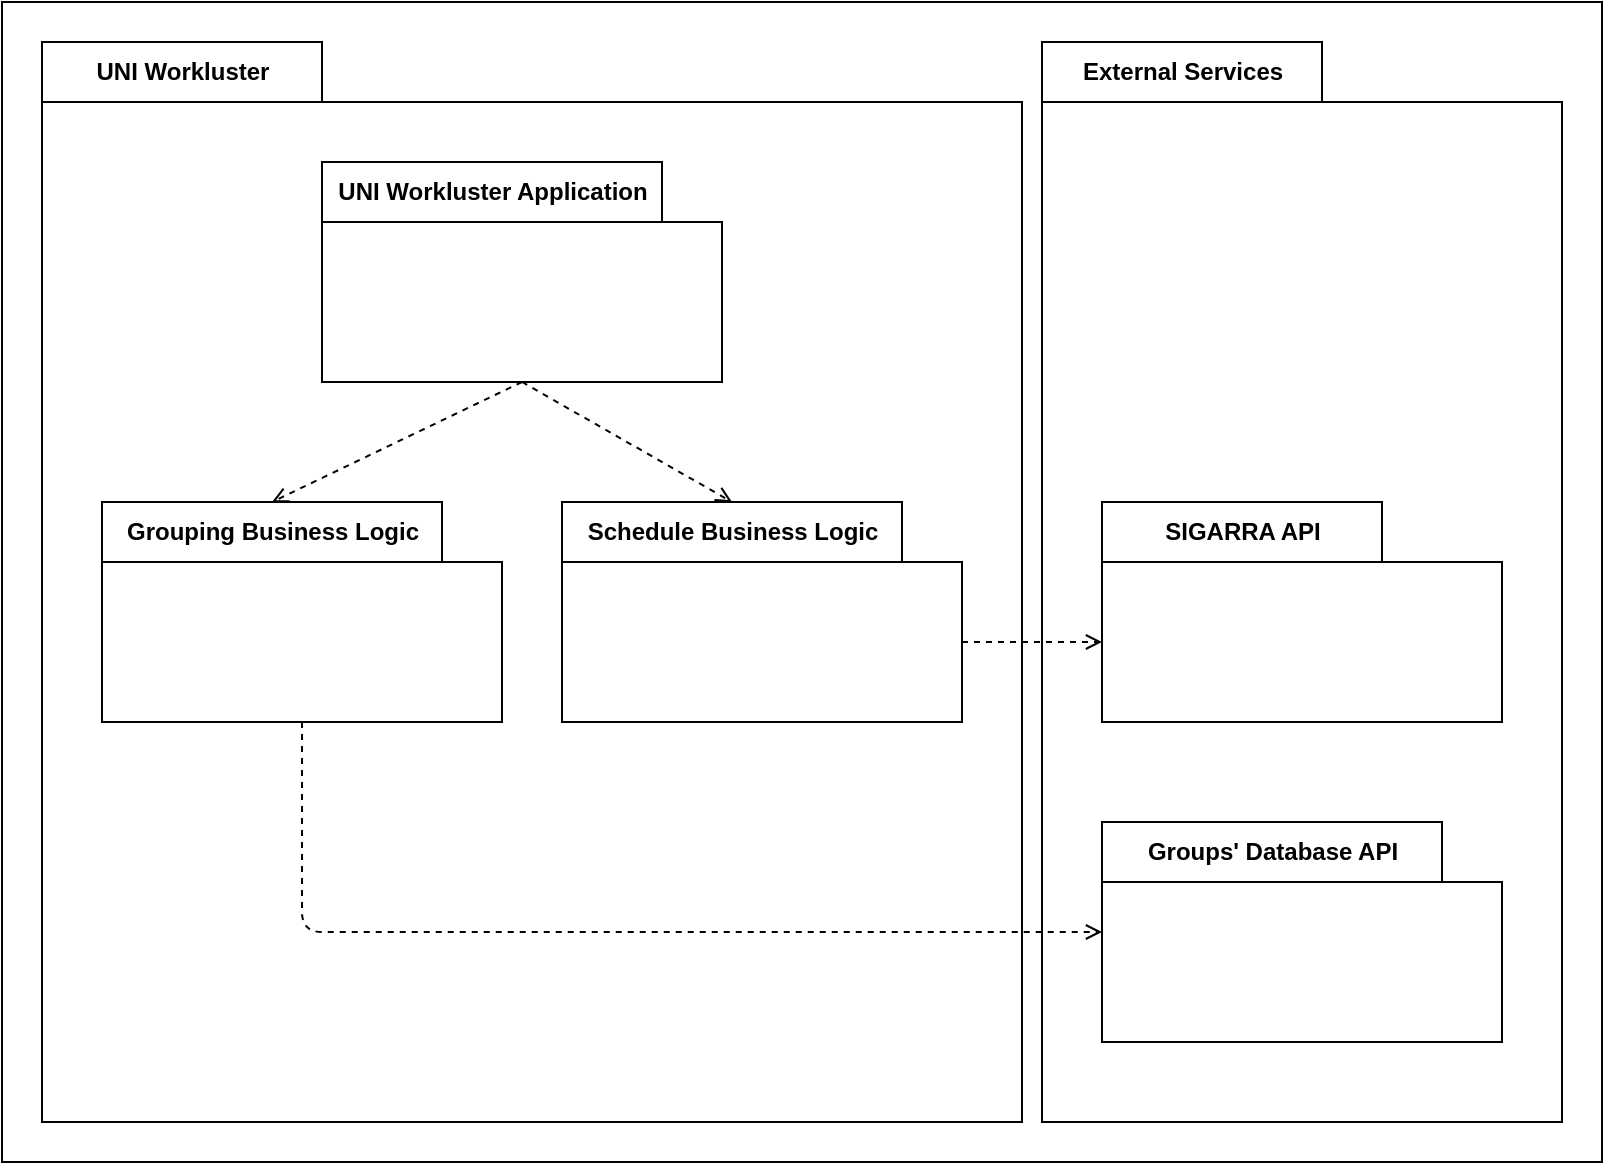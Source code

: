 <mxfile>
    <diagram id="Wl1pykvxas4ZJPK3ME9j" name="Page-1">
        <mxGraphModel dx="1246" dy="793" grid="1" gridSize="10" guides="1" tooltips="1" connect="1" arrows="1" fold="1" page="1" pageScale="1" pageWidth="827" pageHeight="1169" background="none" math="0" shadow="0">
            <root>
                <mxCell id="0"/>
                <mxCell id="1" parent="0"/>
                <mxCell id="159" value="" style="rounded=0;whiteSpace=wrap;html=1;" vertex="1" parent="1">
                    <mxGeometry x="14" y="20" width="800" height="580" as="geometry"/>
                </mxCell>
                <mxCell id="160" value="" style="group" vertex="1" connectable="0" parent="1">
                    <mxGeometry x="34" y="40" width="760" height="540" as="geometry"/>
                </mxCell>
                <mxCell id="148" value="External Services" style="shape=folder;fontStyle=1;tabWidth=140;tabHeight=30;tabPosition=left;html=1;boundedLbl=1;labelInHeader=1;container=1;collapsible=0;recursiveResize=0;" parent="160" vertex="1">
                    <mxGeometry x="500" width="260" height="540" as="geometry"/>
                </mxCell>
                <mxCell id="147" value="SIGARRA API" style="shape=folder;fontStyle=1;tabWidth=140;tabHeight=30;tabPosition=left;html=1;boundedLbl=1;labelInHeader=1;container=1;collapsible=0;recursiveResize=0;" parent="148" vertex="1">
                    <mxGeometry x="30" y="230" width="200" height="110" as="geometry"/>
                </mxCell>
                <mxCell id="144" value="Groups' Database API" style="shape=folder;fontStyle=1;tabWidth=170;tabHeight=30;tabPosition=left;html=1;boundedLbl=1;labelInHeader=1;container=1;collapsible=0;recursiveResize=0;" parent="148" vertex="1">
                    <mxGeometry x="30" y="390" width="200" height="110" as="geometry"/>
                </mxCell>
                <mxCell id="149" value="UNI Workluster" style="shape=folder;fontStyle=1;tabWidth=140;tabHeight=30;tabPosition=left;html=1;boundedLbl=1;labelInHeader=1;container=1;collapsible=0;recursiveResize=0;" parent="160" vertex="1">
                    <mxGeometry width="490" height="540" as="geometry"/>
                </mxCell>
                <mxCell id="146" value="Grouping Business Logic" style="shape=folder;fontStyle=1;tabWidth=170;tabHeight=30;tabPosition=left;html=1;boundedLbl=1;labelInHeader=1;container=1;collapsible=0;recursiveResize=0;" parent="149" vertex="1">
                    <mxGeometry x="30" y="230" width="200" height="110" as="geometry"/>
                </mxCell>
                <mxCell id="151" style="edgeStyle=none;html=1;dashed=1;endArrow=open;endFill=0;entryX=0;entryY=0;entryDx=85;entryDy=0;entryPerimeter=0;exitX=0.5;exitY=1;exitDx=0;exitDy=0;exitPerimeter=0;" parent="149" source="142" target="146" edge="1">
                    <mxGeometry relative="1" as="geometry"/>
                </mxCell>
                <mxCell id="156" style="edgeStyle=none;html=1;exitX=0.5;exitY=1;exitDx=0;exitDy=0;exitPerimeter=0;entryX=0;entryY=0;entryDx=85;entryDy=0;entryPerimeter=0;dashed=1;endArrow=open;endFill=0;" parent="149" source="142" target="154" edge="1">
                    <mxGeometry relative="1" as="geometry"/>
                </mxCell>
                <mxCell id="142" value="UNI Workluster Application" style="shape=folder;fontStyle=1;tabWidth=170;tabHeight=30;tabPosition=left;html=1;boundedLbl=1;labelInHeader=1;container=1;collapsible=0;recursiveResize=0;" parent="149" vertex="1">
                    <mxGeometry x="140" y="60" width="200" height="110" as="geometry"/>
                </mxCell>
                <mxCell id="154" value="Schedule Business Logic" style="shape=folder;fontStyle=1;tabWidth=170;tabHeight=30;tabPosition=left;html=1;boundedLbl=1;labelInHeader=1;container=1;collapsible=0;recursiveResize=0;" parent="149" vertex="1">
                    <mxGeometry x="260" y="230" width="200" height="110" as="geometry"/>
                </mxCell>
                <mxCell id="153" style="edgeStyle=none;html=1;exitX=0;exitY=0;exitDx=200;exitDy=70;exitPerimeter=0;entryX=0;entryY=0;entryDx=0;entryDy=70;entryPerimeter=0;dashed=1;endArrow=open;endFill=0;startArrow=none;" parent="160" source="154" target="147" edge="1">
                    <mxGeometry relative="1" as="geometry"/>
                </mxCell>
                <mxCell id="152" style="edgeStyle=none;html=1;exitX=0.5;exitY=1;exitDx=0;exitDy=0;exitPerimeter=0;dashed=1;endArrow=open;endFill=0;" parent="160" source="146" target="144" edge="1">
                    <mxGeometry relative="1" as="geometry">
                        <Array as="points">
                            <mxPoint x="130" y="445"/>
                        </Array>
                    </mxGeometry>
                </mxCell>
            </root>
        </mxGraphModel>
    </diagram>
</mxfile>